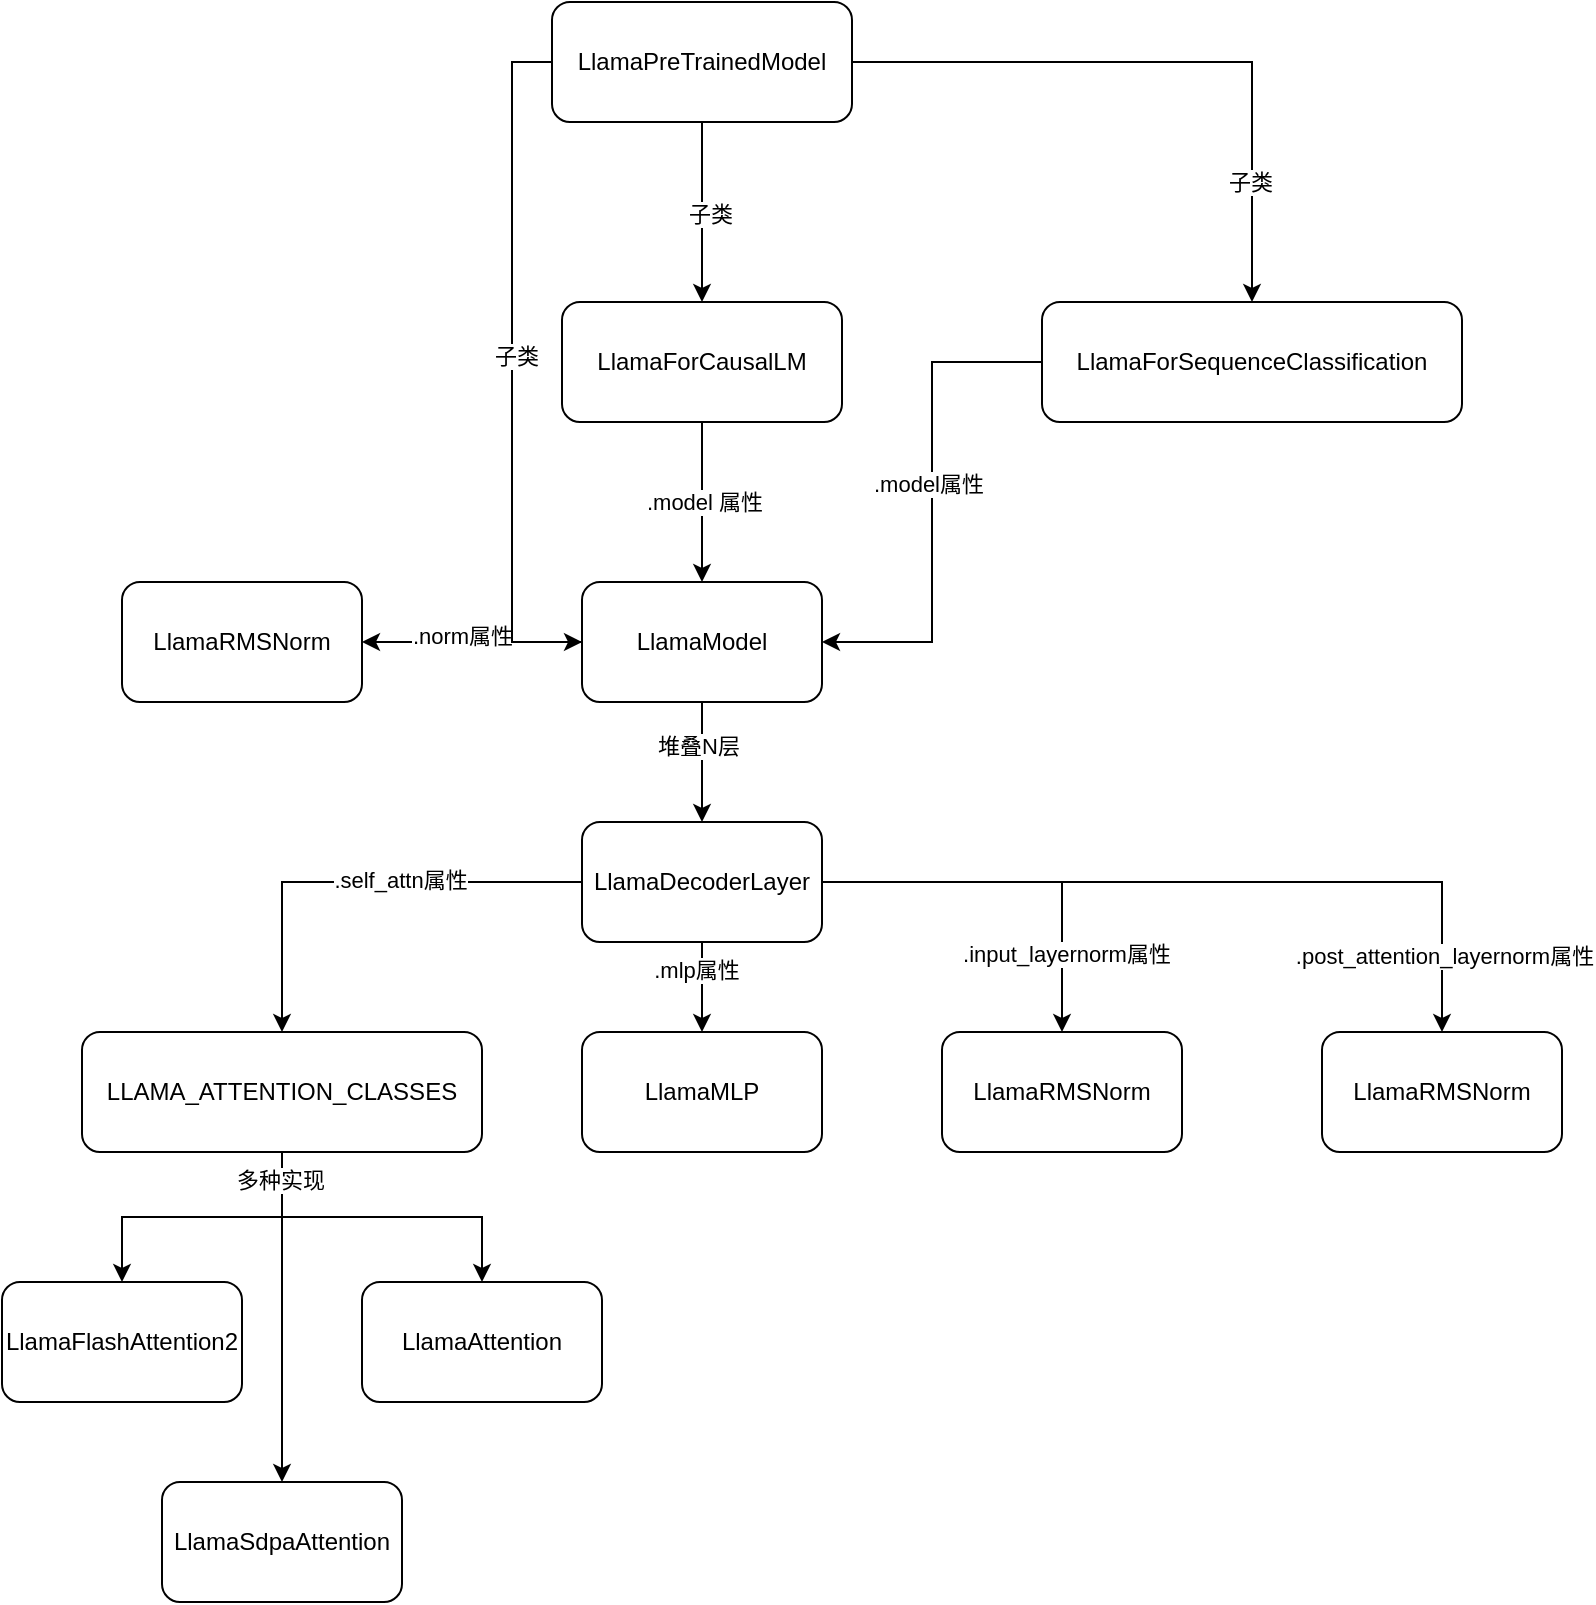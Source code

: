 <mxfile version="22.1.7" type="github">
  <diagram name="第 1 页" id="NNxTGkszWn2__669ob9U">
    <mxGraphModel dx="2040" dy="785" grid="1" gridSize="10" guides="1" tooltips="1" connect="1" arrows="1" fold="1" page="1" pageScale="1" pageWidth="827" pageHeight="1169" math="0" shadow="0">
      <root>
        <mxCell id="0" />
        <mxCell id="1" parent="0" />
        <mxCell id="xeBMHJMb5J4GDxteD4Td-3" style="edgeStyle=orthogonalEdgeStyle;rounded=0;orthogonalLoop=1;jettySize=auto;html=1;exitX=0.5;exitY=1;exitDx=0;exitDy=0;" edge="1" parent="1" source="xeBMHJMb5J4GDxteD4Td-1" target="xeBMHJMb5J4GDxteD4Td-2">
          <mxGeometry relative="1" as="geometry" />
        </mxCell>
        <mxCell id="xeBMHJMb5J4GDxteD4Td-4" value=".model 属性" style="edgeLabel;html=1;align=center;verticalAlign=middle;resizable=0;points=[];" vertex="1" connectable="0" parent="xeBMHJMb5J4GDxteD4Td-3">
          <mxGeometry y="1" relative="1" as="geometry">
            <mxPoint as="offset" />
          </mxGeometry>
        </mxCell>
        <mxCell id="xeBMHJMb5J4GDxteD4Td-1" value="LlamaForCausalLM" style="rounded=1;whiteSpace=wrap;html=1;" vertex="1" parent="1">
          <mxGeometry x="-530" y="160" width="140" height="60" as="geometry" />
        </mxCell>
        <mxCell id="xeBMHJMb5J4GDxteD4Td-11" style="edgeStyle=orthogonalEdgeStyle;rounded=0;orthogonalLoop=1;jettySize=auto;html=1;" edge="1" parent="1" source="xeBMHJMb5J4GDxteD4Td-2" target="xeBMHJMb5J4GDxteD4Td-9">
          <mxGeometry relative="1" as="geometry" />
        </mxCell>
        <mxCell id="xeBMHJMb5J4GDxteD4Td-12" value="堆叠N层" style="edgeLabel;html=1;align=center;verticalAlign=middle;resizable=0;points=[];" vertex="1" connectable="0" parent="xeBMHJMb5J4GDxteD4Td-11">
          <mxGeometry x="-0.283" y="-2" relative="1" as="geometry">
            <mxPoint as="offset" />
          </mxGeometry>
        </mxCell>
        <mxCell id="xeBMHJMb5J4GDxteD4Td-15" style="edgeStyle=orthogonalEdgeStyle;rounded=0;orthogonalLoop=1;jettySize=auto;html=1;entryX=1;entryY=0.5;entryDx=0;entryDy=0;" edge="1" parent="1" source="xeBMHJMb5J4GDxteD4Td-2" target="xeBMHJMb5J4GDxteD4Td-10">
          <mxGeometry relative="1" as="geometry" />
        </mxCell>
        <mxCell id="xeBMHJMb5J4GDxteD4Td-16" value=".norm属性" style="edgeLabel;html=1;align=center;verticalAlign=middle;resizable=0;points=[];" vertex="1" connectable="0" parent="xeBMHJMb5J4GDxteD4Td-15">
          <mxGeometry x="0.091" y="-3" relative="1" as="geometry">
            <mxPoint as="offset" />
          </mxGeometry>
        </mxCell>
        <mxCell id="xeBMHJMb5J4GDxteD4Td-2" value="LlamaModel" style="rounded=1;whiteSpace=wrap;html=1;" vertex="1" parent="1">
          <mxGeometry x="-520" y="300" width="120" height="60" as="geometry" />
        </mxCell>
        <mxCell id="xeBMHJMb5J4GDxteD4Td-6" style="edgeStyle=orthogonalEdgeStyle;rounded=0;orthogonalLoop=1;jettySize=auto;html=1;entryX=1;entryY=0.5;entryDx=0;entryDy=0;" edge="1" parent="1" source="xeBMHJMb5J4GDxteD4Td-5" target="xeBMHJMb5J4GDxteD4Td-2">
          <mxGeometry relative="1" as="geometry" />
        </mxCell>
        <mxCell id="xeBMHJMb5J4GDxteD4Td-7" value=".model属性" style="edgeLabel;html=1;align=center;verticalAlign=middle;resizable=0;points=[];" vertex="1" connectable="0" parent="xeBMHJMb5J4GDxteD4Td-6">
          <mxGeometry x="-0.076" y="-2" relative="1" as="geometry">
            <mxPoint as="offset" />
          </mxGeometry>
        </mxCell>
        <mxCell id="xeBMHJMb5J4GDxteD4Td-5" value="LlamaForSequenceClassification" style="rounded=1;whiteSpace=wrap;html=1;" vertex="1" parent="1">
          <mxGeometry x="-290" y="160" width="210" height="60" as="geometry" />
        </mxCell>
        <mxCell id="xeBMHJMb5J4GDxteD4Td-21" style="edgeStyle=orthogonalEdgeStyle;rounded=0;orthogonalLoop=1;jettySize=auto;html=1;" edge="1" parent="1" source="xeBMHJMb5J4GDxteD4Td-9" target="xeBMHJMb5J4GDxteD4Td-17">
          <mxGeometry relative="1" as="geometry" />
        </mxCell>
        <mxCell id="xeBMHJMb5J4GDxteD4Td-22" value=".self_attn属性" style="edgeLabel;html=1;align=center;verticalAlign=middle;resizable=0;points=[];" vertex="1" connectable="0" parent="xeBMHJMb5J4GDxteD4Td-21">
          <mxGeometry x="-0.191" y="-1" relative="1" as="geometry">
            <mxPoint as="offset" />
          </mxGeometry>
        </mxCell>
        <mxCell id="xeBMHJMb5J4GDxteD4Td-23" style="edgeStyle=orthogonalEdgeStyle;rounded=0;orthogonalLoop=1;jettySize=auto;html=1;entryX=0.5;entryY=0;entryDx=0;entryDy=0;" edge="1" parent="1" source="xeBMHJMb5J4GDxteD4Td-9" target="xeBMHJMb5J4GDxteD4Td-18">
          <mxGeometry relative="1" as="geometry" />
        </mxCell>
        <mxCell id="xeBMHJMb5J4GDxteD4Td-24" value=".mlp属性" style="edgeLabel;html=1;align=center;verticalAlign=middle;resizable=0;points=[];" vertex="1" connectable="0" parent="xeBMHJMb5J4GDxteD4Td-23">
          <mxGeometry x="-0.378" y="-3" relative="1" as="geometry">
            <mxPoint as="offset" />
          </mxGeometry>
        </mxCell>
        <mxCell id="xeBMHJMb5J4GDxteD4Td-25" style="edgeStyle=orthogonalEdgeStyle;rounded=0;orthogonalLoop=1;jettySize=auto;html=1;exitX=1;exitY=0.5;exitDx=0;exitDy=0;" edge="1" parent="1" source="xeBMHJMb5J4GDxteD4Td-9" target="xeBMHJMb5J4GDxteD4Td-19">
          <mxGeometry relative="1" as="geometry" />
        </mxCell>
        <mxCell id="xeBMHJMb5J4GDxteD4Td-26" value=".input_layernorm属性" style="edgeLabel;html=1;align=center;verticalAlign=middle;resizable=0;points=[];" vertex="1" connectable="0" parent="xeBMHJMb5J4GDxteD4Td-25">
          <mxGeometry x="0.6" y="2" relative="1" as="geometry">
            <mxPoint as="offset" />
          </mxGeometry>
        </mxCell>
        <mxCell id="xeBMHJMb5J4GDxteD4Td-27" style="edgeStyle=orthogonalEdgeStyle;rounded=0;orthogonalLoop=1;jettySize=auto;html=1;" edge="1" parent="1" source="xeBMHJMb5J4GDxteD4Td-9" target="xeBMHJMb5J4GDxteD4Td-20">
          <mxGeometry relative="1" as="geometry" />
        </mxCell>
        <mxCell id="xeBMHJMb5J4GDxteD4Td-28" value=".post_attention_layernorm属性" style="edgeLabel;html=1;align=center;verticalAlign=middle;resizable=0;points=[];" vertex="1" connectable="0" parent="xeBMHJMb5J4GDxteD4Td-27">
          <mxGeometry x="0.803" y="1" relative="1" as="geometry">
            <mxPoint as="offset" />
          </mxGeometry>
        </mxCell>
        <mxCell id="xeBMHJMb5J4GDxteD4Td-9" value="LlamaDecoderLayer" style="rounded=1;whiteSpace=wrap;html=1;" vertex="1" parent="1">
          <mxGeometry x="-520" y="420" width="120" height="60" as="geometry" />
        </mxCell>
        <mxCell id="xeBMHJMb5J4GDxteD4Td-10" value="LlamaRMSNorm" style="rounded=1;whiteSpace=wrap;html=1;" vertex="1" parent="1">
          <mxGeometry x="-750" y="300" width="120" height="60" as="geometry" />
        </mxCell>
        <mxCell id="xeBMHJMb5J4GDxteD4Td-32" style="edgeStyle=orthogonalEdgeStyle;rounded=0;orthogonalLoop=1;jettySize=auto;html=1;" edge="1" parent="1" source="xeBMHJMb5J4GDxteD4Td-17" target="xeBMHJMb5J4GDxteD4Td-29">
          <mxGeometry relative="1" as="geometry" />
        </mxCell>
        <mxCell id="xeBMHJMb5J4GDxteD4Td-33" style="edgeStyle=orthogonalEdgeStyle;rounded=0;orthogonalLoop=1;jettySize=auto;html=1;" edge="1" parent="1" source="xeBMHJMb5J4GDxteD4Td-17" target="xeBMHJMb5J4GDxteD4Td-30">
          <mxGeometry relative="1" as="geometry" />
        </mxCell>
        <mxCell id="xeBMHJMb5J4GDxteD4Td-36" style="edgeStyle=orthogonalEdgeStyle;rounded=0;orthogonalLoop=1;jettySize=auto;html=1;" edge="1" parent="1" source="xeBMHJMb5J4GDxteD4Td-17" target="xeBMHJMb5J4GDxteD4Td-31">
          <mxGeometry relative="1" as="geometry" />
        </mxCell>
        <mxCell id="xeBMHJMb5J4GDxteD4Td-38" value="多种实现" style="edgeLabel;html=1;align=center;verticalAlign=middle;resizable=0;points=[];" vertex="1" connectable="0" parent="xeBMHJMb5J4GDxteD4Td-36">
          <mxGeometry x="-0.849" y="-1" relative="1" as="geometry">
            <mxPoint y="1" as="offset" />
          </mxGeometry>
        </mxCell>
        <mxCell id="xeBMHJMb5J4GDxteD4Td-17" value="LLAMA_ATTENTION_CLASSES" style="rounded=1;whiteSpace=wrap;html=1;" vertex="1" parent="1">
          <mxGeometry x="-770" y="525" width="200" height="60" as="geometry" />
        </mxCell>
        <mxCell id="xeBMHJMb5J4GDxteD4Td-18" value="LlamaMLP" style="rounded=1;whiteSpace=wrap;html=1;" vertex="1" parent="1">
          <mxGeometry x="-520" y="525" width="120" height="60" as="geometry" />
        </mxCell>
        <mxCell id="xeBMHJMb5J4GDxteD4Td-19" value="LlamaRMSNorm" style="rounded=1;whiteSpace=wrap;html=1;" vertex="1" parent="1">
          <mxGeometry x="-340" y="525" width="120" height="60" as="geometry" />
        </mxCell>
        <mxCell id="xeBMHJMb5J4GDxteD4Td-20" value="LlamaRMSNorm" style="rounded=1;whiteSpace=wrap;html=1;" vertex="1" parent="1">
          <mxGeometry x="-150" y="525" width="120" height="60" as="geometry" />
        </mxCell>
        <mxCell id="xeBMHJMb5J4GDxteD4Td-29" value="LlamaAttention" style="rounded=1;whiteSpace=wrap;html=1;" vertex="1" parent="1">
          <mxGeometry x="-630" y="650" width="120" height="60" as="geometry" />
        </mxCell>
        <mxCell id="xeBMHJMb5J4GDxteD4Td-30" value="LlamaFlashAttention2" style="rounded=1;whiteSpace=wrap;html=1;" vertex="1" parent="1">
          <mxGeometry x="-810" y="650" width="120" height="60" as="geometry" />
        </mxCell>
        <mxCell id="xeBMHJMb5J4GDxteD4Td-31" value="LlamaSdpaAttention" style="rounded=1;whiteSpace=wrap;html=1;" vertex="1" parent="1">
          <mxGeometry x="-730" y="750" width="120" height="60" as="geometry" />
        </mxCell>
        <mxCell id="xeBMHJMb5J4GDxteD4Td-40" style="edgeStyle=orthogonalEdgeStyle;rounded=0;orthogonalLoop=1;jettySize=auto;html=1;" edge="1" parent="1" source="xeBMHJMb5J4GDxteD4Td-39" target="xeBMHJMb5J4GDxteD4Td-1">
          <mxGeometry relative="1" as="geometry" />
        </mxCell>
        <mxCell id="xeBMHJMb5J4GDxteD4Td-41" value="子类" style="edgeLabel;html=1;align=center;verticalAlign=middle;resizable=0;points=[];" vertex="1" connectable="0" parent="xeBMHJMb5J4GDxteD4Td-40">
          <mxGeometry x="0.022" y="4" relative="1" as="geometry">
            <mxPoint as="offset" />
          </mxGeometry>
        </mxCell>
        <mxCell id="xeBMHJMb5J4GDxteD4Td-42" style="edgeStyle=orthogonalEdgeStyle;rounded=0;orthogonalLoop=1;jettySize=auto;html=1;" edge="1" parent="1" source="xeBMHJMb5J4GDxteD4Td-39" target="xeBMHJMb5J4GDxteD4Td-5">
          <mxGeometry relative="1" as="geometry" />
        </mxCell>
        <mxCell id="xeBMHJMb5J4GDxteD4Td-43" value="子类" style="edgeLabel;html=1;align=center;verticalAlign=middle;resizable=0;points=[];" vertex="1" connectable="0" parent="xeBMHJMb5J4GDxteD4Td-42">
          <mxGeometry x="0.625" y="-1" relative="1" as="geometry">
            <mxPoint as="offset" />
          </mxGeometry>
        </mxCell>
        <mxCell id="xeBMHJMb5J4GDxteD4Td-44" style="edgeStyle=orthogonalEdgeStyle;rounded=0;orthogonalLoop=1;jettySize=auto;html=1;exitX=0;exitY=0.5;exitDx=0;exitDy=0;entryX=0;entryY=0.5;entryDx=0;entryDy=0;" edge="1" parent="1" source="xeBMHJMb5J4GDxteD4Td-39" target="xeBMHJMb5J4GDxteD4Td-2">
          <mxGeometry relative="1" as="geometry" />
        </mxCell>
        <mxCell id="xeBMHJMb5J4GDxteD4Td-45" value="子类" style="edgeLabel;html=1;align=center;verticalAlign=middle;resizable=0;points=[];" vertex="1" connectable="0" parent="xeBMHJMb5J4GDxteD4Td-44">
          <mxGeometry x="-0.032" y="2" relative="1" as="geometry">
            <mxPoint as="offset" />
          </mxGeometry>
        </mxCell>
        <mxCell id="xeBMHJMb5J4GDxteD4Td-39" value="LlamaPreTrainedModel" style="rounded=1;whiteSpace=wrap;html=1;" vertex="1" parent="1">
          <mxGeometry x="-535" y="10" width="150" height="60" as="geometry" />
        </mxCell>
      </root>
    </mxGraphModel>
  </diagram>
</mxfile>
